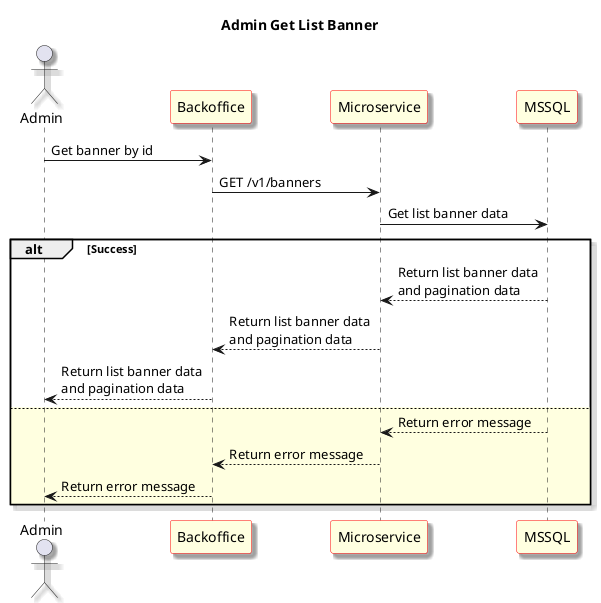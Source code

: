 @startuml Admin Get List Banner
skinparam shadowing true
skinparam sequence {
	ParticipantBackgroundColor LightYellow
	ParticipantBorderColor red
}
Title: Admin Get List Banner
actor "Admin" as User1
participant "Backoffice" as Frontend
participant "Microservice" as Microservice
participant "MSSQL" as Database

User1 -> Frontend: Get banner by id

Frontend -> Microservice: GET /v1/banners

Microservice -> Database: Get list banner data

alt Success

Database --> Microservice: Return list banner data \nand pagination data

Microservice --> Frontend: Return list banner data \nand pagination data

Frontend --> User1: Return list banner data \nand pagination data

else #LightYellow

Database --> Microservice: Return error message

Microservice --> Frontend: Return error message

Frontend --> User1: Return error message

end

@enduml